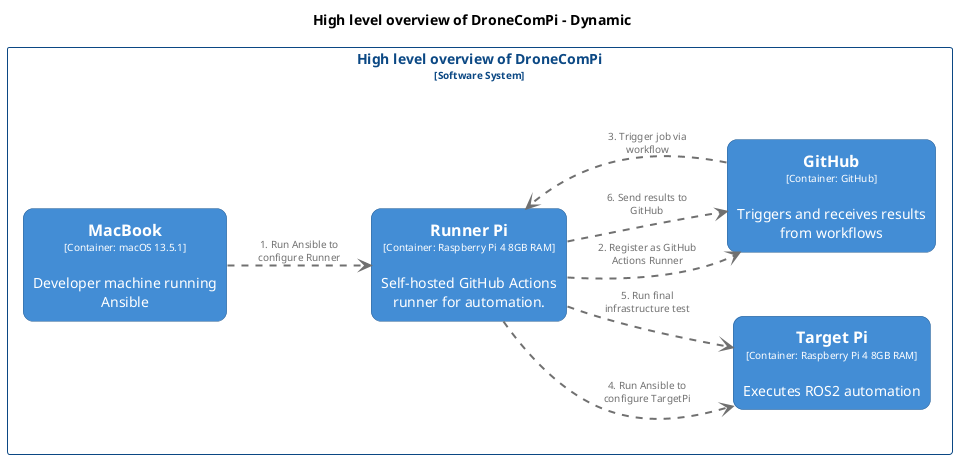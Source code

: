 @startuml
set separator none
title High level overview of DroneComPi - Dynamic

left to right direction

skinparam {
  arrowFontSize 10
  defaultTextAlignment center
  wrapWidth 200
  maxMessageSize 100
}

hide stereotype

skinparam rectangle<<HighleveloverviewofDroneComPi.GitHub>> {
  BackgroundColor #438dd5
  FontColor #ffffff
  BorderColor #2e6295
  roundCorner 20
  shadowing false
}
skinparam rectangle<<HighleveloverviewofDroneComPi.MacBook>> {
  BackgroundColor #438dd5
  FontColor #ffffff
  BorderColor #2e6295
  roundCorner 20
  shadowing false
}
skinparam rectangle<<HighleveloverviewofDroneComPi.RunnerPi>> {
  BackgroundColor #438dd5
  FontColor #ffffff
  BorderColor #2e6295
  roundCorner 20
  shadowing false
}
skinparam rectangle<<HighleveloverviewofDroneComPi.TargetPi>> {
  BackgroundColor #438dd5
  FontColor #ffffff
  BorderColor #2e6295
  roundCorner 20
  shadowing false
}
skinparam rectangle<<HighleveloverviewofDroneComPi>> {
  BorderColor #0b4884
  FontColor #0b4884
  shadowing false
}

rectangle "High level overview of DroneComPi\n<size:10>[Software System]</size>" <<HighleveloverviewofDroneComPi>> {
  rectangle "==MacBook\n<size:10>[Container: macOS 13.5.1]</size>\n\nDeveloper machine running Ansible" <<HighleveloverviewofDroneComPi.MacBook>> as HighleveloverviewofDroneComPi.MacBook
  rectangle "==Runner Pi\n<size:10>[Container: Raspberry Pi 4 8GB RAM]</size>\n\nSelf-hosted GitHub Actions runner for automation." <<HighleveloverviewofDroneComPi.RunnerPi>> as HighleveloverviewofDroneComPi.RunnerPi
  rectangle "==Target Pi\n<size:10>[Container: Raspberry Pi 4 8GB RAM]</size>\n\nExecutes ROS2 automation" <<HighleveloverviewofDroneComPi.TargetPi>> as HighleveloverviewofDroneComPi.TargetPi
  rectangle "==GitHub\n<size:10>[Container: GitHub]</size>\n\nTriggers and receives results from workflows" <<HighleveloverviewofDroneComPi.GitHub>> as HighleveloverviewofDroneComPi.GitHub
}

HighleveloverviewofDroneComPi.MacBook .[#707070,thickness=2].> HighleveloverviewofDroneComPi.RunnerPi : "<color:#707070>1. Run Ansible to configure Runner"
HighleveloverviewofDroneComPi.RunnerPi .[#707070,thickness=2].> HighleveloverviewofDroneComPi.GitHub : "<color:#707070>2. Register as GitHub Actions Runner"
HighleveloverviewofDroneComPi.GitHub .[#707070,thickness=2].> HighleveloverviewofDroneComPi.RunnerPi : "<color:#707070>3. Trigger job via workflow"
HighleveloverviewofDroneComPi.RunnerPi .[#707070,thickness=2].> HighleveloverviewofDroneComPi.TargetPi : "<color:#707070>4. Run Ansible to configure TargetPi"
HighleveloverviewofDroneComPi.RunnerPi .[#707070,thickness=2].> HighleveloverviewofDroneComPi.TargetPi : "<color:#707070>5. Run final infrastructure test"
HighleveloverviewofDroneComPi.RunnerPi .[#707070,thickness=2].> HighleveloverviewofDroneComPi.GitHub : "<color:#707070>6. Send results to GitHub"
@enduml